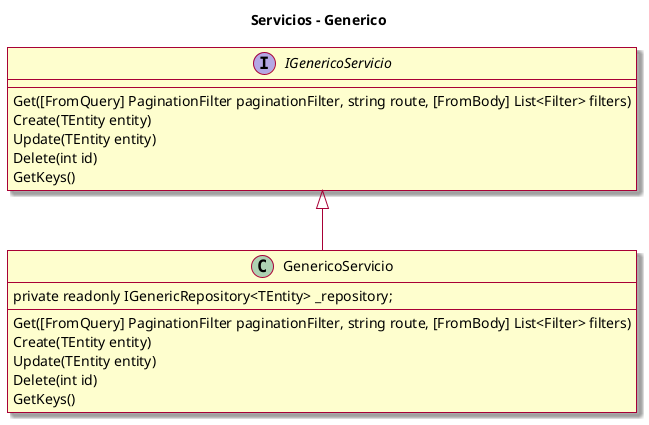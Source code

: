 @startuml presentacion
skin rose
skinparam linetype polyline

title Servicios - Generico

interface i as "IGenericoServicio"{
    Get([FromQuery] PaginationFilter paginationFilter, string route, [FromBody] List<Filter> filters)
    Create(TEntity entity)
    Update(TEntity entity)
    Delete(int id)
    GetKeys()

}

class c as "GenericoServicio"{
    private readonly IGenericRepository<TEntity> _repository;
    Get([FromQuery] PaginationFilter paginationFilter, string route, [FromBody] List<Filter> filters)
    Create(TEntity entity)
    Update(TEntity entity)
    Delete(int id)
    GetKeys()
}

i <|-- c
@enduml